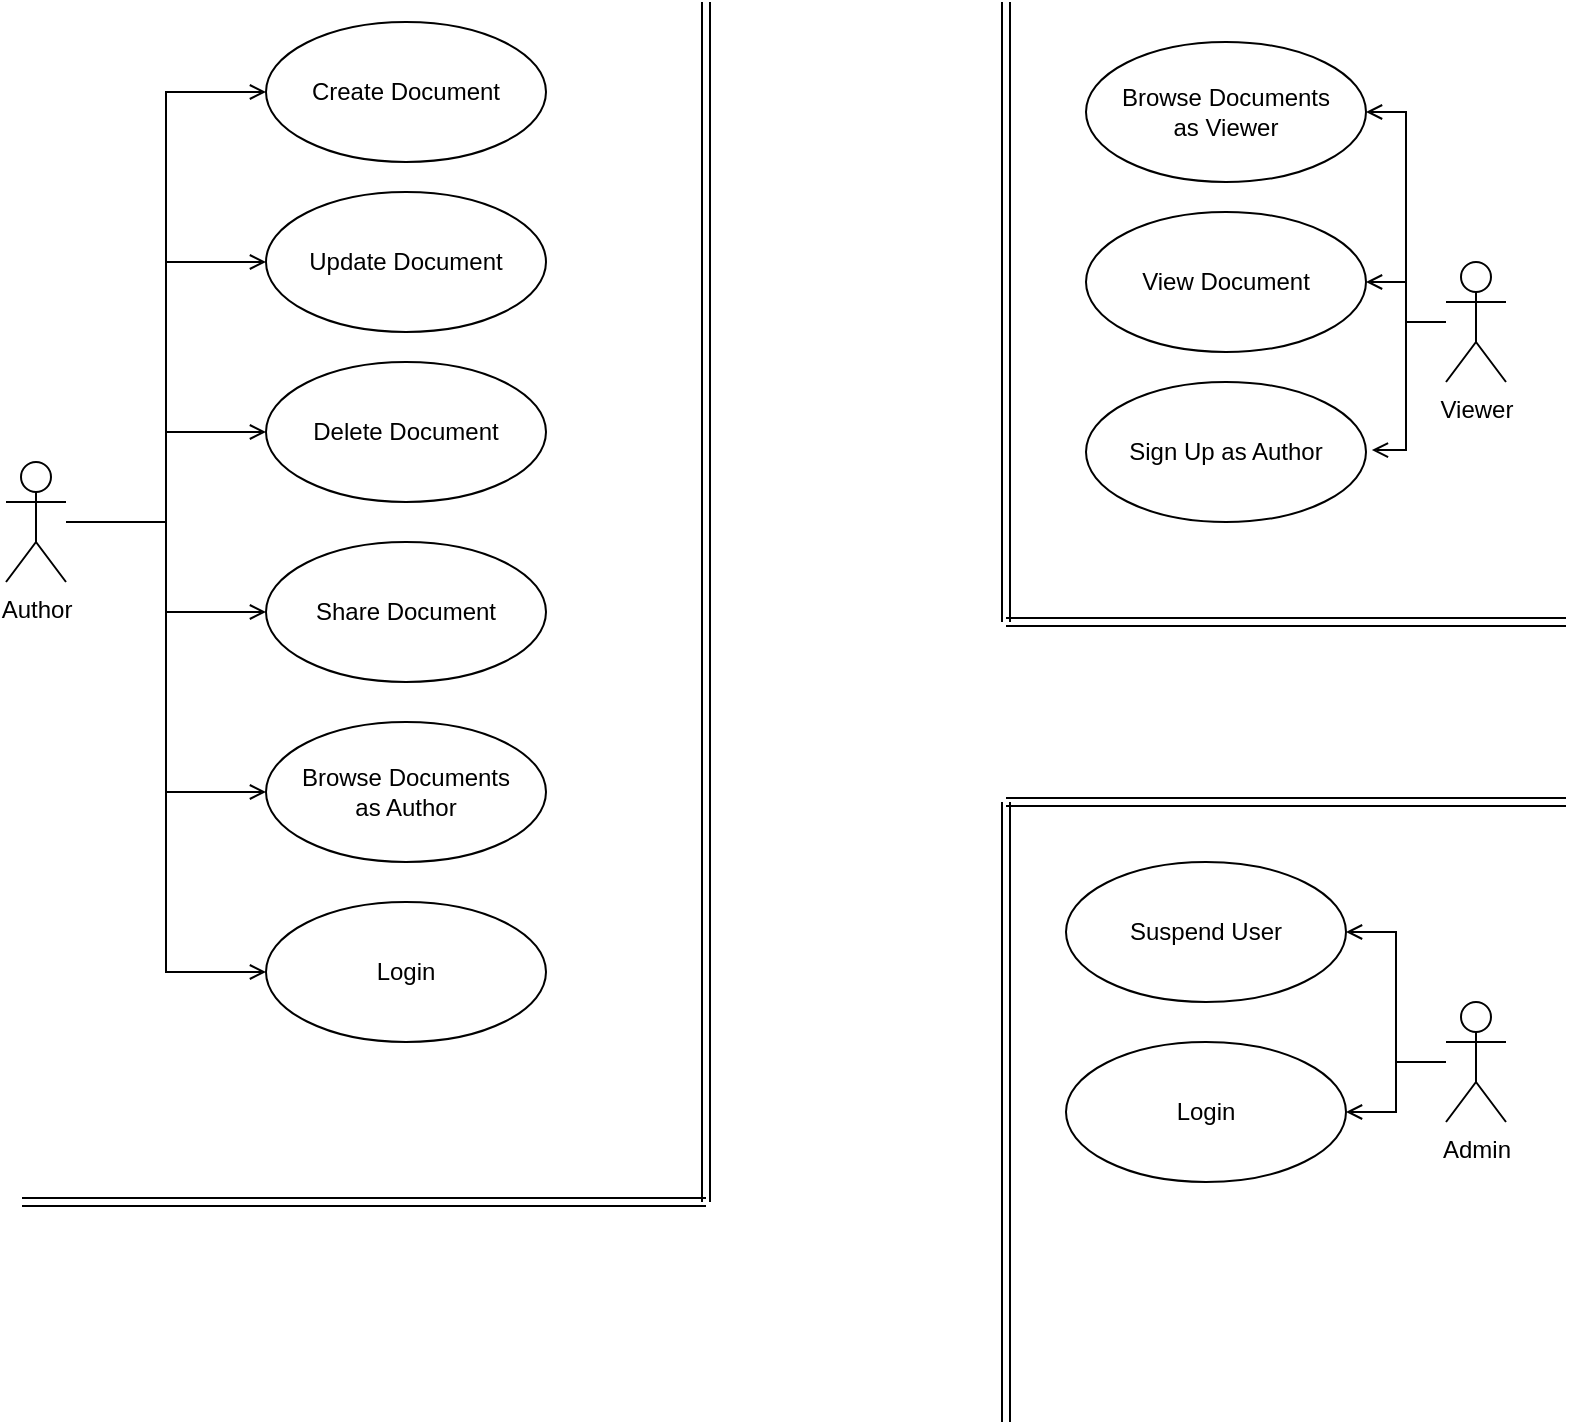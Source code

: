 <mxfile pages="3">
    <diagram id="XLQ-kfFh88HJ_QcOmPUf" name="Actors">
        <mxGraphModel dx="1680" dy="1806" grid="1" gridSize="10" guides="1" tooltips="1" connect="1" arrows="1" fold="1" page="1" pageScale="1" pageWidth="850" pageHeight="1100" math="0" shadow="0">
            <root>
                <mxCell id="0"/>
                <mxCell id="1" parent="0"/>
                <mxCell id="mcp4lHXNxAOFS-BcOqJC-7" style="edgeStyle=orthogonalEdgeStyle;rounded=0;orthogonalLoop=1;jettySize=auto;html=1;entryX=0;entryY=0.5;entryDx=0;entryDy=0;endArrow=open;endFill=0;" parent="1" source="mcp4lHXNxAOFS-BcOqJC-1" target="mcp4lHXNxAOFS-BcOqJC-3" edge="1">
                    <mxGeometry relative="1" as="geometry"/>
                </mxCell>
                <mxCell id="mcp4lHXNxAOFS-BcOqJC-8" style="edgeStyle=orthogonalEdgeStyle;rounded=0;orthogonalLoop=1;jettySize=auto;html=1;entryX=0;entryY=0.5;entryDx=0;entryDy=0;endArrow=open;endFill=0;" parent="1" source="mcp4lHXNxAOFS-BcOqJC-1" target="mcp4lHXNxAOFS-BcOqJC-4" edge="1">
                    <mxGeometry relative="1" as="geometry"/>
                </mxCell>
                <mxCell id="mcp4lHXNxAOFS-BcOqJC-9" style="edgeStyle=orthogonalEdgeStyle;rounded=0;orthogonalLoop=1;jettySize=auto;html=1;endArrow=open;endFill=0;" parent="1" source="mcp4lHXNxAOFS-BcOqJC-1" target="mcp4lHXNxAOFS-BcOqJC-5" edge="1">
                    <mxGeometry relative="1" as="geometry"/>
                </mxCell>
                <mxCell id="mcp4lHXNxAOFS-BcOqJC-10" style="edgeStyle=orthogonalEdgeStyle;rounded=0;orthogonalLoop=1;jettySize=auto;html=1;entryX=0;entryY=0.5;entryDx=0;entryDy=0;endArrow=open;endFill=0;" parent="1" source="mcp4lHXNxAOFS-BcOqJC-1" target="mcp4lHXNxAOFS-BcOqJC-6" edge="1">
                    <mxGeometry relative="1" as="geometry"/>
                </mxCell>
                <mxCell id="mcp4lHXNxAOFS-BcOqJC-12" style="edgeStyle=orthogonalEdgeStyle;rounded=0;orthogonalLoop=1;jettySize=auto;html=1;entryX=0;entryY=0.5;entryDx=0;entryDy=0;endArrow=open;endFill=0;" parent="1" source="mcp4lHXNxAOFS-BcOqJC-1" target="mcp4lHXNxAOFS-BcOqJC-11" edge="1">
                    <mxGeometry relative="1" as="geometry"/>
                </mxCell>
                <mxCell id="mcp4lHXNxAOFS-BcOqJC-23" style="edgeStyle=orthogonalEdgeStyle;rounded=0;orthogonalLoop=1;jettySize=auto;html=1;entryX=0;entryY=0.5;entryDx=0;entryDy=0;endArrow=open;endFill=0;" parent="1" source="mcp4lHXNxAOFS-BcOqJC-1" target="mcp4lHXNxAOFS-BcOqJC-22" edge="1">
                    <mxGeometry relative="1" as="geometry"/>
                </mxCell>
                <mxCell id="mcp4lHXNxAOFS-BcOqJC-1" value="Author" style="shape=umlActor;verticalLabelPosition=bottom;verticalAlign=top;html=1;outlineConnect=0;" parent="1" vertex="1">
                    <mxGeometry x="40" y="270" width="30" height="60" as="geometry"/>
                </mxCell>
                <mxCell id="mcp4lHXNxAOFS-BcOqJC-16" style="edgeStyle=orthogonalEdgeStyle;rounded=0;orthogonalLoop=1;jettySize=auto;html=1;entryX=1;entryY=0.5;entryDx=0;entryDy=0;endArrow=open;endFill=0;" parent="1" source="mcp4lHXNxAOFS-BcOqJC-2" target="mcp4lHXNxAOFS-BcOqJC-13" edge="1">
                    <mxGeometry relative="1" as="geometry"/>
                </mxCell>
                <mxCell id="mcp4lHXNxAOFS-BcOqJC-17" style="edgeStyle=orthogonalEdgeStyle;rounded=0;orthogonalLoop=1;jettySize=auto;html=1;entryX=1;entryY=0.5;entryDx=0;entryDy=0;endArrow=open;endFill=0;" parent="1" source="mcp4lHXNxAOFS-BcOqJC-2" target="mcp4lHXNxAOFS-BcOqJC-14" edge="1">
                    <mxGeometry relative="1" as="geometry"/>
                </mxCell>
                <mxCell id="mcp4lHXNxAOFS-BcOqJC-18" style="edgeStyle=orthogonalEdgeStyle;rounded=0;orthogonalLoop=1;jettySize=auto;html=1;entryX=1.021;entryY=0.486;entryDx=0;entryDy=0;entryPerimeter=0;endArrow=open;endFill=0;" parent="1" source="mcp4lHXNxAOFS-BcOqJC-2" target="mcp4lHXNxAOFS-BcOqJC-15" edge="1">
                    <mxGeometry relative="1" as="geometry"/>
                </mxCell>
                <mxCell id="mcp4lHXNxAOFS-BcOqJC-2" value="Viewer" style="shape=umlActor;verticalLabelPosition=bottom;verticalAlign=top;html=1;outlineConnect=0;" parent="1" vertex="1">
                    <mxGeometry x="760" y="170" width="30" height="60" as="geometry"/>
                </mxCell>
                <mxCell id="mcp4lHXNxAOFS-BcOqJC-3" value="Create Document" style="ellipse;whiteSpace=wrap;html=1;" parent="1" vertex="1">
                    <mxGeometry x="170" y="50" width="140" height="70" as="geometry"/>
                </mxCell>
                <mxCell id="mcp4lHXNxAOFS-BcOqJC-4" value="Update Document" style="ellipse;whiteSpace=wrap;html=1;" parent="1" vertex="1">
                    <mxGeometry x="170" y="135" width="140" height="70" as="geometry"/>
                </mxCell>
                <mxCell id="mcp4lHXNxAOFS-BcOqJC-5" value="Delete Document" style="ellipse;whiteSpace=wrap;html=1;" parent="1" vertex="1">
                    <mxGeometry x="170" y="220" width="140" height="70" as="geometry"/>
                </mxCell>
                <mxCell id="mcp4lHXNxAOFS-BcOqJC-6" value="Share Document" style="ellipse;whiteSpace=wrap;html=1;" parent="1" vertex="1">
                    <mxGeometry x="170" y="310" width="140" height="70" as="geometry"/>
                </mxCell>
                <mxCell id="mcp4lHXNxAOFS-BcOqJC-11" value="Browse Documents&lt;br&gt;as Author" style="ellipse;whiteSpace=wrap;html=1;" parent="1" vertex="1">
                    <mxGeometry x="170" y="400" width="140" height="70" as="geometry"/>
                </mxCell>
                <mxCell id="mcp4lHXNxAOFS-BcOqJC-13" value="Browse Documents&lt;br&gt;as Viewer" style="ellipse;whiteSpace=wrap;html=1;" parent="1" vertex="1">
                    <mxGeometry x="580" y="60" width="140" height="70" as="geometry"/>
                </mxCell>
                <mxCell id="mcp4lHXNxAOFS-BcOqJC-14" value="View Document" style="ellipse;whiteSpace=wrap;html=1;" parent="1" vertex="1">
                    <mxGeometry x="580" y="145" width="140" height="70" as="geometry"/>
                </mxCell>
                <mxCell id="mcp4lHXNxAOFS-BcOqJC-15" value="Sign Up as Author" style="ellipse;whiteSpace=wrap;html=1;" parent="1" vertex="1">
                    <mxGeometry x="580" y="230" width="140" height="70" as="geometry"/>
                </mxCell>
                <mxCell id="mcp4lHXNxAOFS-BcOqJC-21" style="edgeStyle=orthogonalEdgeStyle;rounded=0;orthogonalLoop=1;jettySize=auto;html=1;entryX=1;entryY=0.5;entryDx=0;entryDy=0;endArrow=open;endFill=0;" parent="1" source="mcp4lHXNxAOFS-BcOqJC-19" target="mcp4lHXNxAOFS-BcOqJC-20" edge="1">
                    <mxGeometry relative="1" as="geometry"/>
                </mxCell>
                <mxCell id="mcp4lHXNxAOFS-BcOqJC-34" style="edgeStyle=orthogonalEdgeStyle;rounded=0;orthogonalLoop=1;jettySize=auto;html=1;entryX=1;entryY=0.5;entryDx=0;entryDy=0;endArrow=open;endFill=0;" parent="1" source="mcp4lHXNxAOFS-BcOqJC-19" target="mcp4lHXNxAOFS-BcOqJC-33" edge="1">
                    <mxGeometry relative="1" as="geometry"/>
                </mxCell>
                <mxCell id="mcp4lHXNxAOFS-BcOqJC-19" value="Admin" style="shape=umlActor;verticalLabelPosition=bottom;verticalAlign=top;html=1;" parent="1" vertex="1">
                    <mxGeometry x="760" y="540" width="30" height="60" as="geometry"/>
                </mxCell>
                <mxCell id="mcp4lHXNxAOFS-BcOqJC-20" value="Suspend User" style="ellipse;whiteSpace=wrap;html=1;" parent="1" vertex="1">
                    <mxGeometry x="570" y="470" width="140" height="70" as="geometry"/>
                </mxCell>
                <mxCell id="mcp4lHXNxAOFS-BcOqJC-22" value="Login" style="ellipse;whiteSpace=wrap;html=1;" parent="1" vertex="1">
                    <mxGeometry x="170" y="490" width="140" height="70" as="geometry"/>
                </mxCell>
                <mxCell id="mcp4lHXNxAOFS-BcOqJC-25" value="" style="shape=link;html=1;endArrow=open;endFill=0;" parent="1" edge="1">
                    <mxGeometry width="100" relative="1" as="geometry">
                        <mxPoint x="390" y="40" as="sourcePoint"/>
                        <mxPoint x="390" y="640" as="targetPoint"/>
                    </mxGeometry>
                </mxCell>
                <mxCell id="mcp4lHXNxAOFS-BcOqJC-26" value="" style="shape=link;html=1;endArrow=open;endFill=0;" parent="1" edge="1">
                    <mxGeometry width="100" relative="1" as="geometry">
                        <mxPoint x="48" y="640" as="sourcePoint"/>
                        <mxPoint x="390" y="640" as="targetPoint"/>
                    </mxGeometry>
                </mxCell>
                <mxCell id="mcp4lHXNxAOFS-BcOqJC-27" value="" style="shape=link;html=1;endArrow=open;endFill=0;" parent="1" edge="1">
                    <mxGeometry width="100" relative="1" as="geometry">
                        <mxPoint x="540" y="40" as="sourcePoint"/>
                        <mxPoint x="540" y="350" as="targetPoint"/>
                    </mxGeometry>
                </mxCell>
                <mxCell id="mcp4lHXNxAOFS-BcOqJC-28" value="" style="shape=link;html=1;endArrow=open;endFill=0;" parent="1" edge="1">
                    <mxGeometry width="100" relative="1" as="geometry">
                        <mxPoint x="820" y="350" as="sourcePoint"/>
                        <mxPoint x="540" y="350" as="targetPoint"/>
                    </mxGeometry>
                </mxCell>
                <mxCell id="mcp4lHXNxAOFS-BcOqJC-29" value="" style="shape=link;html=1;endArrow=open;endFill=0;" parent="1" edge="1">
                    <mxGeometry width="100" relative="1" as="geometry">
                        <mxPoint x="540" y="440" as="sourcePoint"/>
                        <mxPoint x="540" y="750" as="targetPoint"/>
                    </mxGeometry>
                </mxCell>
                <mxCell id="mcp4lHXNxAOFS-BcOqJC-30" value="" style="shape=link;html=1;endArrow=open;endFill=0;" parent="1" edge="1">
                    <mxGeometry width="100" relative="1" as="geometry">
                        <mxPoint x="820" y="440" as="sourcePoint"/>
                        <mxPoint x="540" y="440" as="targetPoint"/>
                    </mxGeometry>
                </mxCell>
                <mxCell id="mcp4lHXNxAOFS-BcOqJC-33" value="Login" style="ellipse;whiteSpace=wrap;html=1;" parent="1" vertex="1">
                    <mxGeometry x="570" y="560" width="140" height="70" as="geometry"/>
                </mxCell>
            </root>
        </mxGraphModel>
    </diagram>
    <diagram id="h8-Morr7SGMP75tTIPm1" name="Domain">
        <mxGraphModel dx="1680" dy="1806" grid="1" gridSize="10" guides="1" tooltips="1" connect="1" arrows="1" fold="1" page="1" pageScale="1" pageWidth="850" pageHeight="1100" math="0" shadow="0">
            <root>
                <mxCell id="P1chZvaOGhJ8exMPdQsD-0"/>
                <mxCell id="P1chZvaOGhJ8exMPdQsD-1" parent="P1chZvaOGhJ8exMPdQsD-0"/>
                <mxCell id="P1chZvaOGhJ8exMPdQsD-70" value="Domain" style="swimlane;startSize=0;spacingTop=30;" parent="P1chZvaOGhJ8exMPdQsD-1" vertex="1">
                    <mxGeometry x="280" y="50" width="1430" height="1750" as="geometry"/>
                </mxCell>
                <mxCell id="P1chZvaOGhJ8exMPdQsD-38" value="&lt;p style=&quot;margin: 0px ; margin-top: 4px ; text-align: center&quot;&gt;&lt;i&gt;&amp;lt;&amp;lt;Interface&amp;gt;&amp;gt;&lt;/i&gt;&lt;br&gt;&lt;b&gt;Document&lt;/b&gt;&lt;/p&gt;&lt;hr size=&quot;1&quot;&gt;&lt;p style=&quot;margin: 0px ; margin-left: 4px&quot;&gt;&lt;span&gt;+ content: any&lt;/span&gt;&lt;br&gt;&lt;/p&gt;" style="verticalAlign=top;align=left;overflow=fill;fontSize=12;fontFamily=Helvetica;html=1;" parent="P1chZvaOGhJ8exMPdQsD-70" vertex="1">
                    <mxGeometry x="790" y="865" width="190" height="70" as="geometry"/>
                </mxCell>
                <mxCell id="P1chZvaOGhJ8exMPdQsD-41" value="&lt;p style=&quot;margin: 0px ; margin-top: 4px ; text-align: center&quot;&gt;&lt;i&gt;&amp;lt;&amp;lt;Interface&amp;gt;&amp;gt;&lt;/i&gt;&lt;br&gt;&lt;b&gt;DocumentHeader&lt;/b&gt;&lt;/p&gt;&lt;hr size=&quot;1&quot;&gt;&lt;p style=&quot;margin: 0px ; margin-left: 4px&quot;&gt;+ id: ID&lt;/p&gt;&lt;p style=&quot;margin: 0px ; margin-left: 4px&quot;&gt;+ authors: Author[]&lt;/p&gt;&lt;p style=&quot;margin: 0px ; margin-left: 4px&quot;&gt;+ isPublic: boolean&lt;/p&gt;&lt;p style=&quot;margin: 0px ; margin-left: 4px&quot;&gt;+ title: string&lt;/p&gt;&lt;p style=&quot;margin: 0px ; margin-left: 4px&quot;&gt;+ contentType: string&lt;/p&gt;" style="verticalAlign=top;align=left;overflow=fill;fontSize=12;fontFamily=Helvetica;html=1;" parent="P1chZvaOGhJ8exMPdQsD-70" vertex="1">
                    <mxGeometry x="494.35" y="840" width="190" height="120" as="geometry"/>
                </mxCell>
                <mxCell id="P1chZvaOGhJ8exMPdQsD-42" style="edgeStyle=orthogonalEdgeStyle;rounded=0;orthogonalLoop=1;jettySize=auto;html=1;startArrow=none;startFill=0;endArrow=block;endFill=0;" parent="P1chZvaOGhJ8exMPdQsD-70" source="P1chZvaOGhJ8exMPdQsD-38" target="P1chZvaOGhJ8exMPdQsD-41" edge="1">
                    <mxGeometry relative="1" as="geometry"/>
                </mxCell>
                <mxCell id="P1chZvaOGhJ8exMPdQsD-37" value="&lt;p style=&quot;margin: 0px ; margin-top: 4px ; text-align: center&quot;&gt;&lt;i&gt;&amp;lt;&amp;lt;Interface&amp;gt;&amp;gt;&lt;/i&gt;&lt;br&gt;&lt;b&gt;Author&lt;/b&gt;&lt;/p&gt;&lt;hr size=&quot;1&quot;&gt;&lt;p style=&quot;margin: 0px ; margin-left: 4px&quot;&gt;+ id: ID&lt;/p&gt;&lt;p style=&quot;margin: 0px ; margin-left: 4px&quot;&gt;+ name: string&lt;/p&gt;" style="verticalAlign=top;align=left;overflow=fill;fontSize=12;fontFamily=Helvetica;html=1;" parent="P1chZvaOGhJ8exMPdQsD-70" vertex="1">
                    <mxGeometry x="74.35" y="858.75" width="195" height="82.5" as="geometry"/>
                </mxCell>
                <mxCell id="P1chZvaOGhJ8exMPdQsD-24" style="edgeStyle=orthogonalEdgeStyle;rounded=0;orthogonalLoop=1;jettySize=auto;html=1;endArrow=open;endFill=0;startArrow=none;startFill=0;metaEdit=1;entryX=1;entryY=0.5;entryDx=0;entryDy=0;" parent="P1chZvaOGhJ8exMPdQsD-70" source="P1chZvaOGhJ8exMPdQsD-41" target="P1chZvaOGhJ8exMPdQsD-37" edge="1">
                    <mxGeometry relative="1" as="geometry">
                        <mxPoint x="685" y="95" as="sourcePoint"/>
                        <mxPoint x="535" y="95" as="targetPoint"/>
                    </mxGeometry>
                </mxCell>
                <mxCell id="pEcW-xggORDxiJX-SQhq-10" style="edgeStyle=orthogonalEdgeStyle;rounded=0;orthogonalLoop=1;jettySize=auto;html=1;startArrow=none;startFill=0;endArrow=open;endFill=0;" parent="P1chZvaOGhJ8exMPdQsD-70" source="P1chZvaOGhJ8exMPdQsD-39" target="P1chZvaOGhJ8exMPdQsD-41" edge="1">
                    <mxGeometry relative="1" as="geometry"/>
                </mxCell>
                <mxCell id="pEcW-xggORDxiJX-SQhq-11" style="edgeStyle=orthogonalEdgeStyle;rounded=0;orthogonalLoop=1;jettySize=auto;html=1;exitX=0.75;exitY=0;exitDx=0;exitDy=0;entryX=0.25;entryY=1;entryDx=0;entryDy=0;startArrow=none;startFill=0;endArrow=open;endFill=0;" parent="P1chZvaOGhJ8exMPdQsD-70" source="P1chZvaOGhJ8exMPdQsD-39" target="P1chZvaOGhJ8exMPdQsD-38" edge="1">
                    <mxGeometry relative="1" as="geometry"/>
                </mxCell>
                <mxCell id="P1chZvaOGhJ8exMPdQsD-39" value="&lt;p style=&quot;margin: 0px ; margin-top: 4px ; text-align: center&quot;&gt;&lt;i&gt;&amp;lt;&amp;lt;Interface&amp;gt;&amp;gt;&lt;/i&gt;&lt;br&gt;&lt;b&gt;DocumentRepository&lt;/b&gt;&lt;/p&gt;&lt;hr size=&quot;1&quot;&gt;&lt;p style=&quot;margin: 0px ; margin-left: 4px&quot;&gt;&lt;span&gt;+ create(CreateDocumentInput) : Document&lt;/span&gt;&lt;br&gt;&lt;/p&gt;&lt;p style=&quot;margin: 0px ; margin-left: 4px&quot;&gt;+ getById(ID) : Document&lt;br&gt;&lt;/p&gt;&lt;p style=&quot;margin: 0px ; margin-left: 4px&quot;&gt;+ listByAuthorId(ID) : DocumentHeader[]&lt;/p&gt;&lt;p style=&quot;margin: 0px ; margin-left: 4px&quot;&gt;+ listPublic() : DocumentHeader[]&lt;/p&gt;&lt;p style=&quot;margin: 0px ; margin-left: 4px&quot;&gt;+ modify(ID, ModifyDocumentInput) : Document&lt;/p&gt;&lt;p style=&quot;margin: 0px ; margin-left: 4px&quot;&gt;+ delete(ID) : Boolean&lt;/p&gt;&lt;p style=&quot;margin: 0px ; margin-left: 4px&quot;&gt;&lt;br&gt;&lt;/p&gt;" style="verticalAlign=top;align=left;overflow=fill;fontSize=12;fontFamily=Helvetica;html=1;" parent="P1chZvaOGhJ8exMPdQsD-70" vertex="1">
                    <mxGeometry x="550" y="1170" width="287.57" height="140" as="geometry"/>
                </mxCell>
                <mxCell id="pEcW-xggORDxiJX-SQhq-12" style="edgeStyle=orthogonalEdgeStyle;rounded=0;orthogonalLoop=1;jettySize=auto;html=1;startArrow=none;startFill=0;endArrow=open;endFill=0;exitX=0.25;exitY=1;exitDx=0;exitDy=0;" parent="P1chZvaOGhJ8exMPdQsD-70" source="P1chZvaOGhJ8exMPdQsD-49" target="P1chZvaOGhJ8exMPdQsD-41" edge="1">
                    <mxGeometry relative="1" as="geometry"/>
                </mxCell>
                <mxCell id="pEcW-xggORDxiJX-SQhq-13" style="edgeStyle=orthogonalEdgeStyle;rounded=0;orthogonalLoop=1;jettySize=auto;html=1;startArrow=none;startFill=0;endArrow=open;endFill=0;exitX=0.75;exitY=1;exitDx=0;exitDy=0;" parent="P1chZvaOGhJ8exMPdQsD-70" source="P1chZvaOGhJ8exMPdQsD-49" target="P1chZvaOGhJ8exMPdQsD-38" edge="1">
                    <mxGeometry relative="1" as="geometry"/>
                </mxCell>
                <mxCell id="P1chZvaOGhJ8exMPdQsD-49" value="&lt;p style=&quot;margin: 0px ; margin-top: 4px ; text-align: center&quot;&gt;&lt;i&gt;&amp;lt;&amp;lt;Interface&amp;gt;&amp;gt;&lt;/i&gt;&lt;br&gt;&lt;b&gt;DocumentGraph&lt;/b&gt;&lt;/p&gt;&lt;hr size=&quot;1&quot;&gt;&lt;p style=&quot;margin: 0px ; margin-left: 4px&quot;&gt;+ listDocumentsLinkedFrom(ID) : DocumentHeader[]&lt;/p&gt;&lt;p style=&quot;margin: 0px ; margin-left: 4px&quot;&gt;+ listDocumentLinkingTo(ID) : DocumentHeader[]&lt;/p&gt;&lt;p style=&quot;margin: 0px ; margin-left: 4px&quot;&gt;+ link(from: Document, to: Document) : DocumentLink&lt;/p&gt;&lt;p style=&quot;margin: 0px ; margin-left: 4px&quot;&gt;+ unlink(from: Document, to: Document) : DocumentLink&lt;/p&gt;&lt;p style=&quot;margin: 0px ; margin-left: 4px&quot;&gt;&lt;br&gt;&lt;/p&gt;" style="verticalAlign=top;align=left;overflow=fill;fontSize=12;fontFamily=Helvetica;html=1;" parent="P1chZvaOGhJ8exMPdQsD-70" vertex="1">
                    <mxGeometry x="534.35" y="530" width="380" height="140" as="geometry"/>
                </mxCell>
                <mxCell id="P1chZvaOGhJ8exMPdQsD-54" value="&lt;p style=&quot;margin: 0px ; margin-top: 4px ; text-align: center&quot;&gt;&lt;i&gt;&amp;lt;&amp;lt;Interface&amp;gt;&amp;gt;&lt;/i&gt;&lt;br&gt;&lt;b&gt;CreateDocumentInput&lt;/b&gt;&lt;/p&gt;&lt;hr size=&quot;1&quot;&gt;&lt;p style=&quot;margin: 0px ; margin-left: 4px&quot;&gt;+ author: Author&lt;/p&gt;&lt;p style=&quot;margin: 0px ; margin-left: 4px&quot;&gt;+ title: string&lt;/p&gt;&lt;p style=&quot;margin: 0px ; margin-left: 4px&quot;&gt;+ contentType: string&lt;/p&gt;&lt;p style=&quot;margin: 0px ; margin-left: 4px&quot;&gt;+ content: any&lt;/p&gt;" style="verticalAlign=top;align=left;overflow=fill;fontSize=12;fontFamily=Helvetica;html=1;" parent="P1chZvaOGhJ8exMPdQsD-70" vertex="1">
                    <mxGeometry x="439.35" y="1520" width="190" height="110" as="geometry"/>
                </mxCell>
                <mxCell id="P1chZvaOGhJ8exMPdQsD-56" value="&lt;p style=&quot;margin: 0px ; margin-top: 4px ; text-align: center&quot;&gt;&lt;i&gt;&amp;lt;&amp;lt;Interface&amp;gt;&amp;gt;&lt;/i&gt;&lt;br&gt;&lt;b&gt;ModifyDocumentInput&lt;/b&gt;&lt;/p&gt;&lt;hr size=&quot;1&quot;&gt;&lt;p style=&quot;margin: 0px ; margin-left: 4px&quot;&gt;&lt;span&gt;+ title: string&lt;/span&gt;&lt;br&gt;&lt;/p&gt;&lt;p style=&quot;margin: 0px ; margin-left: 4px&quot;&gt;+ contentType: string&lt;/p&gt;&lt;p style=&quot;margin: 0px ; margin-left: 4px&quot;&gt;+ content: any&lt;/p&gt;" style="verticalAlign=top;align=left;overflow=fill;fontSize=12;fontFamily=Helvetica;html=1;" parent="P1chZvaOGhJ8exMPdQsD-70" vertex="1">
                    <mxGeometry x="780" y="1520" width="190" height="110" as="geometry"/>
                </mxCell>
                <mxCell id="P1chZvaOGhJ8exMPdQsD-50" value="&lt;p style=&quot;margin: 0px ; margin-top: 4px ; text-align: center&quot;&gt;&lt;i&gt;&amp;lt;&amp;lt;Interface&amp;gt;&amp;gt;&lt;/i&gt;&lt;br&gt;&lt;b&gt;DocumentLink&lt;/b&gt;&lt;/p&gt;&lt;hr size=&quot;1&quot;&gt;&lt;p style=&quot;margin: 0px ; margin-left: 4px&quot;&gt;+ from: Document&lt;/p&gt;&lt;p style=&quot;margin: 0px ; margin-left: 4px&quot;&gt;+ to: Document&lt;/p&gt;" style="verticalAlign=top;align=left;overflow=fill;fontSize=12;fontFamily=Helvetica;html=1;" parent="P1chZvaOGhJ8exMPdQsD-70" vertex="1">
                    <mxGeometry x="629.35" y="320" width="190" height="80" as="geometry"/>
                </mxCell>
                <mxCell id="P1chZvaOGhJ8exMPdQsD-55" style="edgeStyle=orthogonalEdgeStyle;rounded=0;orthogonalLoop=1;jettySize=auto;html=1;startArrow=none;startFill=0;endArrow=open;endFill=0;exitX=0.25;exitY=1;exitDx=0;exitDy=0;" parent="P1chZvaOGhJ8exMPdQsD-70" source="P1chZvaOGhJ8exMPdQsD-39" target="P1chZvaOGhJ8exMPdQsD-54" edge="1">
                    <mxGeometry relative="1" as="geometry"/>
                </mxCell>
                <mxCell id="P1chZvaOGhJ8exMPdQsD-57" style="edgeStyle=orthogonalEdgeStyle;rounded=0;orthogonalLoop=1;jettySize=auto;html=1;startArrow=none;startFill=0;endArrow=open;endFill=0;exitX=0.75;exitY=1;exitDx=0;exitDy=0;" parent="P1chZvaOGhJ8exMPdQsD-70" source="P1chZvaOGhJ8exMPdQsD-39" target="P1chZvaOGhJ8exMPdQsD-56" edge="1">
                    <mxGeometry relative="1" as="geometry"/>
                </mxCell>
                <mxCell id="P1chZvaOGhJ8exMPdQsD-53" style="edgeStyle=orthogonalEdgeStyle;rounded=0;orthogonalLoop=1;jettySize=auto;html=1;startArrow=none;startFill=0;endArrow=open;endFill=0;" parent="P1chZvaOGhJ8exMPdQsD-70" source="P1chZvaOGhJ8exMPdQsD-49" target="P1chZvaOGhJ8exMPdQsD-50" edge="1">
                    <mxGeometry relative="1" as="geometry"/>
                </mxCell>
                <mxCell id="P1chZvaOGhJ8exMPdQsD-27" value="«interface»&lt;br&gt;&lt;b&gt;Viewer?&lt;/b&gt;" style="html=1;" parent="P1chZvaOGhJ8exMPdQsD-70" vertex="1">
                    <mxGeometry x="116.85" y="1020" width="110" height="50" as="geometry"/>
                </mxCell>
                <mxCell id="pEcW-xggORDxiJX-SQhq-7" value="Use Cases" style="swimlane;startSize=0;spacingTop=30;" parent="P1chZvaOGhJ8exMPdQsD-1" vertex="1">
                    <mxGeometry x="1860" y="50" width="940" height="1765" as="geometry"/>
                </mxCell>
                <mxCell id="pEcW-xggORDxiJX-SQhq-0" value="&lt;p style=&quot;margin: 0px ; margin-top: 4px ; text-align: center&quot;&gt;&lt;i&gt;&amp;lt;&amp;lt;Interface&amp;gt;&amp;gt;&lt;/i&gt;&lt;br&gt;&lt;b&gt;User&lt;/b&gt;&lt;/p&gt;&lt;hr size=&quot;1&quot;&gt;&lt;p style=&quot;margin: 0px ; margin-left: 4px&quot;&gt;+ id: string&lt;/p&gt;&lt;p style=&quot;margin: 0px ; margin-left: 4px&quot;&gt;+ key: string&lt;br&gt;+ name: string&lt;/p&gt;" style="verticalAlign=top;align=left;overflow=fill;fontSize=12;fontFamily=Helvetica;html=1;" parent="pEcW-xggORDxiJX-SQhq-7" vertex="1">
                    <mxGeometry x="80" y="210" width="190" height="100" as="geometry"/>
                </mxCell>
                <mxCell id="pEcW-xggORDxiJX-SQhq-1" value="&lt;p style=&quot;margin: 0px ; margin-top: 4px ; text-align: center&quot;&gt;&lt;i&gt;&amp;lt;&amp;lt;Interface&amp;gt;&amp;gt;&lt;/i&gt;&lt;br&gt;&lt;b&gt;UserRepository&lt;/b&gt;&lt;/p&gt;&lt;hr size=&quot;1&quot;&gt;&lt;p style=&quot;margin: 0px ; margin-left: 4px&quot;&gt;+ save(SaveUserInput) : User&lt;/p&gt;&lt;p style=&quot;margin: 0px ; margin-left: 4px&quot;&gt;+ getUserByKey(string) : User&lt;/p&gt;" style="verticalAlign=top;align=left;overflow=fill;fontSize=12;fontFamily=Helvetica;html=1;" parent="pEcW-xggORDxiJX-SQhq-7" vertex="1">
                    <mxGeometry x="360" y="215" width="190" height="90" as="geometry"/>
                </mxCell>
                <mxCell id="pEcW-xggORDxiJX-SQhq-3" value="&lt;p style=&quot;margin: 0px ; margin-top: 4px ; text-align: center&quot;&gt;&lt;i&gt;&amp;lt;&amp;lt;Interface&amp;gt;&amp;gt;&lt;/i&gt;&lt;br&gt;&lt;b&gt;SaveUserInput&lt;/b&gt;&lt;/p&gt;&lt;hr size=&quot;1&quot;&gt;&lt;p style=&quot;margin: 0px ; margin-left: 4px&quot;&gt;&lt;span&gt;+ key: string&lt;/span&gt;&lt;br&gt;&lt;/p&gt;&lt;p style=&quot;margin: 0px ; margin-left: 4px&quot;&gt;+ name: string&lt;/p&gt;" style="verticalAlign=top;align=left;overflow=fill;fontSize=12;fontFamily=Helvetica;html=1;" parent="pEcW-xggORDxiJX-SQhq-7" vertex="1">
                    <mxGeometry x="670" y="215" width="190" height="90" as="geometry"/>
                </mxCell>
                <mxCell id="pEcW-xggORDxiJX-SQhq-2" style="edgeStyle=orthogonalEdgeStyle;rounded=0;orthogonalLoop=1;jettySize=auto;html=1;startArrow=none;startFill=0;endArrow=open;endFill=0;" parent="pEcW-xggORDxiJX-SQhq-7" source="pEcW-xggORDxiJX-SQhq-1" target="pEcW-xggORDxiJX-SQhq-0" edge="1">
                    <mxGeometry relative="1" as="geometry"/>
                </mxCell>
                <mxCell id="pEcW-xggORDxiJX-SQhq-4" style="edgeStyle=orthogonalEdgeStyle;rounded=0;orthogonalLoop=1;jettySize=auto;html=1;startArrow=none;startFill=0;endArrow=open;endFill=0;" parent="pEcW-xggORDxiJX-SQhq-7" source="pEcW-xggORDxiJX-SQhq-1" target="pEcW-xggORDxiJX-SQhq-3" edge="1">
                    <mxGeometry relative="1" as="geometry"/>
                </mxCell>
                <mxCell id="pEcW-xggORDxiJX-SQhq-17" style="edgeStyle=orthogonalEdgeStyle;rounded=0;orthogonalLoop=1;jettySize=auto;html=1;startArrow=none;startFill=0;endArrow=open;endFill=0;" parent="pEcW-xggORDxiJX-SQhq-7" source="P1chZvaOGhJ8exMPdQsD-72" target="pEcW-xggORDxiJX-SQhq-1" edge="1">
                    <mxGeometry relative="1" as="geometry"/>
                </mxCell>
                <mxCell id="P1chZvaOGhJ8exMPdQsD-72" value="&lt;p style=&quot;margin: 0px ; margin-top: 4px ; text-align: center&quot;&gt;&lt;i&gt;&amp;lt;&amp;lt;Interface&amp;gt;&amp;gt;&lt;/i&gt;&lt;br&gt;&lt;b&gt;DocumentInteractor&lt;/b&gt;&lt;/p&gt;&lt;hr size=&quot;1&quot;&gt;&lt;p style=&quot;margin: 0px ; margin-left: 4px&quot;&gt;- documents: DocumentRepository&lt;br&gt;- graph: DocumentGraph&lt;/p&gt;&lt;p style=&quot;margin: 0px ; margin-left: 4px&quot;&gt;- users: UserRepository&lt;/p&gt;&lt;hr size=&quot;1&quot;&gt;&lt;p style=&quot;margin: 0px ; margin-left: 4px&quot;&gt;+ createDocument(user: ID, input: CreateDocumentInput) : Document&lt;/p&gt;&lt;p style=&quot;margin: 0px ; margin-left: 4px&quot;&gt;+ getDocument(user: ID, document: ID) : Document&lt;/p&gt;&lt;p style=&quot;margin: 0px ; margin-left: 4px&quot;&gt;+ listDocuments(user?: ID) : DocumentHeader[]&lt;/p&gt;&lt;p style=&quot;margin: 0px ; margin-left: 4px&quot;&gt;+ modifyDocument(user: ID, document: ID, input: ModifyDocumentInput) : Document&lt;/p&gt;&lt;p style=&quot;margin: 0px ; margin-left: 4px&quot;&gt;+ deleteDocument(user: ID, ID) : Boolean&lt;/p&gt;&lt;p style=&quot;margin: 0px ; margin-left: 4px&quot;&gt;+ linkDocuments(user: ID, from: ID, to: ID) : Boolean&lt;/p&gt;&lt;p style=&quot;margin: 0px ; margin-left: 4px&quot;&gt;+ unlinkDocuments(user: ID, from: ID, to: ID) : Boolean&lt;/p&gt;&lt;p style=&quot;margin: 0px 0px 0px 4px&quot;&gt;+ listDocumentsLinkedFrom(user: ID, document: ID) : DocumentHeader[]&lt;/p&gt;&lt;p style=&quot;margin: 0px 0px 0px 4px&quot;&gt;+ listDocumentsLinkingTo(user: ID, document: ID) : DocumentHeader[]&lt;/p&gt;" style="verticalAlign=top;align=left;overflow=fill;fontSize=12;fontFamily=Helvetica;html=1;" parent="pEcW-xggORDxiJX-SQhq-7" vertex="1">
                    <mxGeometry x="205" y="760" width="500" height="345" as="geometry"/>
                </mxCell>
                <mxCell id="pEcW-xggORDxiJX-SQhq-15" style="edgeStyle=orthogonalEdgeStyle;rounded=0;orthogonalLoop=1;jettySize=auto;html=1;entryX=1;entryY=0.5;entryDx=0;entryDy=0;startArrow=none;startFill=0;endArrow=open;endFill=0;exitX=0;exitY=0.25;exitDx=0;exitDy=0;" parent="P1chZvaOGhJ8exMPdQsD-1" source="P1chZvaOGhJ8exMPdQsD-72" target="P1chZvaOGhJ8exMPdQsD-49" edge="1">
                    <mxGeometry relative="1" as="geometry"/>
                </mxCell>
                <mxCell id="pEcW-xggORDxiJX-SQhq-16" style="edgeStyle=orthogonalEdgeStyle;rounded=0;orthogonalLoop=1;jettySize=auto;html=1;entryX=1;entryY=0.5;entryDx=0;entryDy=0;startArrow=none;startFill=0;endArrow=open;endFill=0;exitX=0;exitY=0.75;exitDx=0;exitDy=0;" parent="P1chZvaOGhJ8exMPdQsD-1" source="P1chZvaOGhJ8exMPdQsD-72" target="P1chZvaOGhJ8exMPdQsD-39" edge="1">
                    <mxGeometry relative="1" as="geometry"/>
                </mxCell>
            </root>
        </mxGraphModel>
    </diagram>
    <diagram id="sFw4gqPApXK8jUe18kZh" name="Usecase - List Documents">
        <mxGraphModel dx="2277" dy="1277" grid="1" gridSize="10" guides="1" tooltips="1" connect="1" arrows="1" fold="1" page="1" pageScale="1" pageWidth="850" pageHeight="1100" math="0" shadow="0">
            <root>
                <mxCell id="YISzeF18S3QqPOytXxBv-0"/>
                <mxCell id="YISzeF18S3QqPOytXxBv-1" parent="YISzeF18S3QqPOytXxBv-0"/>
                <mxCell id="iM-7qkSmxE0a-nRjT2xR-0" value="User" style="shape=umlActor;verticalLabelPosition=bottom;verticalAlign=top;html=1;" vertex="1" parent="YISzeF18S3QqPOytXxBv-1">
                    <mxGeometry x="130" y="120" width="30" height="60" as="geometry"/>
                </mxCell>
                <mxCell id="iM-7qkSmxE0a-nRjT2xR-1" value="" style="ellipse;html=1;shape=endState;fillColor=#000000;strokeColor=none;" vertex="1" parent="YISzeF18S3QqPOytXxBv-1">
                    <mxGeometry x="130" y="240" width="30" height="30" as="geometry"/>
                </mxCell>
                <mxCell id="iM-7qkSmxE0a-nRjT2xR-7" style="edgeStyle=orthogonalEdgeStyle;rounded=0;orthogonalLoop=1;jettySize=auto;html=1;startArrow=none;startFill=0;endArrow=open;endFill=0;" edge="1" parent="YISzeF18S3QqPOytXxBv-1" source="iM-7qkSmxE0a-nRjT2xR-1" target="iM-7qkSmxE0a-nRjT2xR-5">
                    <mxGeometry relative="1" as="geometry">
                        <mxPoint x="145" y="370" as="sourcePoint"/>
                    </mxGeometry>
                </mxCell>
                <mxCell id="iM-7qkSmxE0a-nRjT2xR-11" style="edgeStyle=orthogonalEdgeStyle;rounded=0;orthogonalLoop=1;jettySize=auto;html=1;entryX=0;entryY=0.5;entryDx=12;entryDy=0;entryPerimeter=0;startArrow=none;startFill=0;endArrow=open;endFill=0;exitX=1;exitY=0.5;exitDx=0;exitDy=0;exitPerimeter=0;" edge="1" parent="YISzeF18S3QqPOytXxBv-1" source="iM-7qkSmxE0a-nRjT2xR-5" target="iM-7qkSmxE0a-nRjT2xR-10">
                    <mxGeometry relative="1" as="geometry">
                        <Array as="points">
                            <mxPoint x="350" y="325"/>
                            <mxPoint x="350" y="260"/>
                        </Array>
                    </mxGeometry>
                </mxCell>
                <mxCell id="iM-7qkSmxE0a-nRjT2xR-5" value="Send list request" style="html=1;shadow=0;dashed=0;align=center;verticalAlign=middle;shape=mxgraph.arrows2.arrow;dy=0;dx=10;notch=0;" vertex="1" parent="YISzeF18S3QqPOytXxBv-1">
                    <mxGeometry x="80" y="300" width="130" height="50" as="geometry"/>
                </mxCell>
                <mxCell id="iM-7qkSmxE0a-nRjT2xR-8" value="Backend" style="shape=umlActor;verticalLabelPosition=bottom;verticalAlign=top;html=1;outlineConnect=0;" vertex="1" parent="YISzeF18S3QqPOytXxBv-1">
                    <mxGeometry x="470" y="120" width="30" height="60" as="geometry"/>
                </mxCell>
                <mxCell id="iM-7qkSmxE0a-nRjT2xR-9" value="" style="endArrow=none;html=1;" edge="1" parent="YISzeF18S3QqPOytXxBv-1">
                    <mxGeometry width="50" height="50" relative="1" as="geometry">
                        <mxPoint x="320" y="1250" as="sourcePoint"/>
                        <mxPoint x="320" y="200" as="targetPoint"/>
                    </mxGeometry>
                </mxCell>
                <mxCell id="iM-7qkSmxE0a-nRjT2xR-13" style="edgeStyle=orthogonalEdgeStyle;rounded=0;orthogonalLoop=1;jettySize=auto;html=1;startArrow=none;startFill=0;endArrow=open;endFill=0;" edge="1" parent="YISzeF18S3QqPOytXxBv-1" source="iM-7qkSmxE0a-nRjT2xR-10" target="iM-7qkSmxE0a-nRjT2xR-12">
                    <mxGeometry relative="1" as="geometry"/>
                </mxCell>
                <mxCell id="iM-7qkSmxE0a-nRjT2xR-10" value="Receive list request" style="shape=mxgraph.sysml.accEvent;flipH=1;whiteSpace=wrap;align=center;direction=west;" vertex="1" parent="YISzeF18S3QqPOytXxBv-1">
                    <mxGeometry x="485" y="240" width="175" height="40" as="geometry"/>
                </mxCell>
                <mxCell id="iM-7qkSmxE0a-nRjT2xR-16" style="edgeStyle=orthogonalEdgeStyle;rounded=0;orthogonalLoop=1;jettySize=auto;html=1;startArrow=none;startFill=0;endArrow=open;endFill=0;exitX=0.5;exitY=1;exitDx=0;exitDy=0;" edge="1" parent="YISzeF18S3QqPOytXxBv-1" source="iM-7qkSmxE0a-nRjT2xR-12" target="iM-7qkSmxE0a-nRjT2xR-14">
                    <mxGeometry relative="1" as="geometry"/>
                </mxCell>
                <mxCell id="iM-7qkSmxE0a-nRjT2xR-12" value="Check for user tokens" style="rounded=1;whiteSpace=wrap;html=1;" vertex="1" parent="YISzeF18S3QqPOytXxBv-1">
                    <mxGeometry x="505" y="330" width="135" height="60" as="geometry"/>
                </mxCell>
                <mxCell id="iM-7qkSmxE0a-nRjT2xR-19" style="edgeStyle=orthogonalEdgeStyle;rounded=0;orthogonalLoop=1;jettySize=auto;html=1;startArrow=none;startFill=0;endArrow=open;endFill=0;" edge="1" parent="YISzeF18S3QqPOytXxBv-1" source="iM-7qkSmxE0a-nRjT2xR-14" target="iM-7qkSmxE0a-nRjT2xR-18">
                    <mxGeometry relative="1" as="geometry"/>
                </mxCell>
                <mxCell id="iM-7qkSmxE0a-nRjT2xR-22" value="[has tokens]" style="edgeLabel;html=1;align=center;verticalAlign=middle;resizable=0;points=[];" vertex="1" connectable="0" parent="iM-7qkSmxE0a-nRjT2xR-19">
                    <mxGeometry x="-0.254" y="-2" relative="1" as="geometry">
                        <mxPoint x="-15" y="-2" as="offset"/>
                    </mxGeometry>
                </mxCell>
                <mxCell id="iM-7qkSmxE0a-nRjT2xR-20" style="edgeStyle=orthogonalEdgeStyle;rounded=0;orthogonalLoop=1;jettySize=auto;html=1;startArrow=none;startFill=0;endArrow=open;endFill=0;exitX=0;exitY=0.5;exitDx=0;exitDy=0;" edge="1" parent="YISzeF18S3QqPOytXxBv-1" source="iM-7qkSmxE0a-nRjT2xR-14" target="iM-7qkSmxE0a-nRjT2xR-17">
                    <mxGeometry relative="1" as="geometry"/>
                </mxCell>
                <mxCell id="iM-7qkSmxE0a-nRjT2xR-21" value="[no tokens]" style="edgeLabel;html=1;align=center;verticalAlign=middle;resizable=0;points=[];" vertex="1" connectable="0" parent="iM-7qkSmxE0a-nRjT2xR-20">
                    <mxGeometry x="-0.567" y="1" relative="1" as="geometry">
                        <mxPoint x="17" y="-1" as="offset"/>
                    </mxGeometry>
                </mxCell>
                <mxCell id="iM-7qkSmxE0a-nRjT2xR-14" value="" style="rhombus;whiteSpace=wrap;html=1;" vertex="1" parent="YISzeF18S3QqPOytXxBv-1">
                    <mxGeometry x="555" y="440" width="35" height="20" as="geometry"/>
                </mxCell>
                <mxCell id="iM-7qkSmxE0a-nRjT2xR-35" style="edgeStyle=orthogonalEdgeStyle;rounded=0;orthogonalLoop=1;jettySize=auto;html=1;entryX=0.002;entryY=0.524;entryDx=0;entryDy=0;entryPerimeter=0;startArrow=none;startFill=0;endArrow=open;endFill=0;" edge="1" parent="YISzeF18S3QqPOytXxBv-1" source="iM-7qkSmxE0a-nRjT2xR-17" target="iM-7qkSmxE0a-nRjT2xR-34">
                    <mxGeometry relative="1" as="geometry"/>
                </mxCell>
                <mxCell id="iM-7qkSmxE0a-nRjT2xR-17" value="Create ViewerDocumentInteractor" style="rounded=1;whiteSpace=wrap;html=1;" vertex="1" parent="YISzeF18S3QqPOytXxBv-1">
                    <mxGeometry x="340" y="720" width="165" height="60" as="geometry"/>
                </mxCell>
                <mxCell id="iM-7qkSmxE0a-nRjT2xR-26" style="edgeStyle=orthogonalEdgeStyle;rounded=0;orthogonalLoop=1;jettySize=auto;html=1;startArrow=none;startFill=0;endArrow=open;endFill=0;" edge="1" parent="YISzeF18S3QqPOytXxBv-1" source="iM-7qkSmxE0a-nRjT2xR-18" target="iM-7qkSmxE0a-nRjT2xR-25">
                    <mxGeometry relative="1" as="geometry"/>
                </mxCell>
                <mxCell id="iM-7qkSmxE0a-nRjT2xR-18" value="Validate user tokens" style="rounded=1;whiteSpace=wrap;html=1;" vertex="1" parent="YISzeF18S3QqPOytXxBv-1">
                    <mxGeometry x="667.5" y="530" width="120" height="60" as="geometry"/>
                </mxCell>
                <mxCell id="iM-7qkSmxE0a-nRjT2xR-28" style="edgeStyle=orthogonalEdgeStyle;rounded=0;orthogonalLoop=1;jettySize=auto;html=1;startArrow=none;startFill=0;endArrow=open;endFill=0;" edge="1" parent="YISzeF18S3QqPOytXxBv-1" source="iM-7qkSmxE0a-nRjT2xR-25" target="iM-7qkSmxE0a-nRjT2xR-27">
                    <mxGeometry relative="1" as="geometry"/>
                </mxCell>
                <mxCell id="iM-7qkSmxE0a-nRjT2xR-29" value="[is valid]" style="edgeLabel;html=1;align=center;verticalAlign=middle;resizable=0;points=[];" vertex="1" connectable="0" parent="iM-7qkSmxE0a-nRjT2xR-28">
                    <mxGeometry x="-0.238" y="1" relative="1" as="geometry">
                        <mxPoint as="offset"/>
                    </mxGeometry>
                </mxCell>
                <mxCell id="iM-7qkSmxE0a-nRjT2xR-32" style="edgeStyle=orthogonalEdgeStyle;rounded=0;orthogonalLoop=1;jettySize=auto;html=1;startArrow=none;startFill=0;endArrow=open;endFill=0;entryX=0;entryY=0.5;entryDx=0;entryDy=0;" edge="1" parent="YISzeF18S3QqPOytXxBv-1" source="iM-7qkSmxE0a-nRjT2xR-25" target="iM-7qkSmxE0a-nRjT2xR-41">
                    <mxGeometry relative="1" as="geometry">
                        <mxPoint x="862.5" y="649" as="targetPoint"/>
                    </mxGeometry>
                </mxCell>
                <mxCell id="iM-7qkSmxE0a-nRjT2xR-33" value="[not valid]" style="edgeLabel;html=1;align=center;verticalAlign=middle;resizable=0;points=[];" vertex="1" connectable="0" parent="iM-7qkSmxE0a-nRjT2xR-32">
                    <mxGeometry x="-0.336" relative="1" as="geometry">
                        <mxPoint x="20" as="offset"/>
                    </mxGeometry>
                </mxCell>
                <mxCell id="iM-7qkSmxE0a-nRjT2xR-25" value="" style="html=1;whiteSpace=wrap;aspect=fixed;shape=isoRectangle;" vertex="1" parent="YISzeF18S3QqPOytXxBv-1">
                    <mxGeometry x="712.5" y="640" width="30" height="18" as="geometry"/>
                </mxCell>
                <mxCell id="iM-7qkSmxE0a-nRjT2xR-36" style="edgeStyle=orthogonalEdgeStyle;rounded=0;orthogonalLoop=1;jettySize=auto;html=1;entryX=1.031;entryY=0.492;entryDx=0;entryDy=0;entryPerimeter=0;startArrow=none;startFill=0;endArrow=open;endFill=0;" edge="1" parent="YISzeF18S3QqPOytXxBv-1" source="iM-7qkSmxE0a-nRjT2xR-27" target="iM-7qkSmxE0a-nRjT2xR-34">
                    <mxGeometry relative="1" as="geometry"/>
                </mxCell>
                <mxCell id="iM-7qkSmxE0a-nRjT2xR-27" value="Create AuthorDocumentInteractor" style="rounded=1;whiteSpace=wrap;html=1;" vertex="1" parent="YISzeF18S3QqPOytXxBv-1">
                    <mxGeometry x="640" y="720" width="175" height="60" as="geometry"/>
                </mxCell>
                <mxCell id="iM-7qkSmxE0a-nRjT2xR-39" style="edgeStyle=orthogonalEdgeStyle;rounded=0;orthogonalLoop=1;jettySize=auto;html=1;startArrow=none;startFill=0;endArrow=open;endFill=0;" edge="1" parent="YISzeF18S3QqPOytXxBv-1" source="iM-7qkSmxE0a-nRjT2xR-34" target="iM-7qkSmxE0a-nRjT2xR-38">
                    <mxGeometry relative="1" as="geometry"/>
                </mxCell>
                <mxCell id="iM-7qkSmxE0a-nRjT2xR-34" value="" style="html=1;whiteSpace=wrap;aspect=fixed;shape=isoRectangle;" vertex="1" parent="YISzeF18S3QqPOytXxBv-1">
                    <mxGeometry x="550" y="741" width="30" height="18" as="geometry"/>
                </mxCell>
                <mxCell id="iM-7qkSmxE0a-nRjT2xR-40" style="edgeStyle=orthogonalEdgeStyle;rounded=0;orthogonalLoop=1;jettySize=auto;html=1;startArrow=none;startFill=0;endArrow=open;endFill=0;" edge="1" parent="YISzeF18S3QqPOytXxBv-1" source="iM-7qkSmxE0a-nRjT2xR-38" target="iM-7qkSmxE0a-nRjT2xR-42">
                    <mxGeometry relative="1" as="geometry">
                        <mxPoint x="565" y="960" as="targetPoint"/>
                    </mxGeometry>
                </mxCell>
                <mxCell id="iM-7qkSmxE0a-nRjT2xR-38" value="Call ListDocuments()" style="rounded=1;whiteSpace=wrap;html=1;" vertex="1" parent="YISzeF18S3QqPOytXxBv-1">
                    <mxGeometry x="490" y="830" width="150" height="60" as="geometry"/>
                </mxCell>
                <mxCell id="iM-7qkSmxE0a-nRjT2xR-45" style="edgeStyle=orthogonalEdgeStyle;rounded=0;orthogonalLoop=1;jettySize=auto;html=1;entryX=0.976;entryY=0.524;entryDx=0;entryDy=0;entryPerimeter=0;startArrow=none;startFill=0;endArrow=open;endFill=0;" edge="1" parent="YISzeF18S3QqPOytXxBv-1" source="iM-7qkSmxE0a-nRjT2xR-41" target="iM-7qkSmxE0a-nRjT2xR-43">
                    <mxGeometry relative="1" as="geometry">
                        <Array as="points">
                            <mxPoint x="940" y="1069"/>
                        </Array>
                    </mxGeometry>
                </mxCell>
                <mxCell id="iM-7qkSmxE0a-nRjT2xR-41" value="Create error response" style="rounded=1;whiteSpace=wrap;html=1;" vertex="1" parent="YISzeF18S3QqPOytXxBv-1">
                    <mxGeometry x="870" y="619" width="140" height="60" as="geometry"/>
                </mxCell>
                <mxCell id="iM-7qkSmxE0a-nRjT2xR-44" style="edgeStyle=orthogonalEdgeStyle;rounded=0;orthogonalLoop=1;jettySize=auto;html=1;startArrow=none;startFill=0;endArrow=open;endFill=0;" edge="1" parent="YISzeF18S3QqPOytXxBv-1" source="iM-7qkSmxE0a-nRjT2xR-42" target="iM-7qkSmxE0a-nRjT2xR-43">
                    <mxGeometry relative="1" as="geometry"/>
                </mxCell>
                <mxCell id="iM-7qkSmxE0a-nRjT2xR-42" value="Create success response" style="rounded=1;whiteSpace=wrap;html=1;" vertex="1" parent="YISzeF18S3QqPOytXxBv-1">
                    <mxGeometry x="490" y="960" width="150" height="60" as="geometry"/>
                </mxCell>
                <mxCell id="iM-7qkSmxE0a-nRjT2xR-48" style="edgeStyle=orthogonalEdgeStyle;rounded=0;orthogonalLoop=1;jettySize=auto;html=1;startArrow=none;startFill=0;endArrow=open;endFill=0;" edge="1" parent="YISzeF18S3QqPOytXxBv-1" source="iM-7qkSmxE0a-nRjT2xR-43" target="iM-7qkSmxE0a-nRjT2xR-47">
                    <mxGeometry relative="1" as="geometry"/>
                </mxCell>
                <mxCell id="iM-7qkSmxE0a-nRjT2xR-43" value="" style="html=1;whiteSpace=wrap;aspect=fixed;shape=isoRectangle;" vertex="1" parent="YISzeF18S3QqPOytXxBv-1">
                    <mxGeometry x="550" y="1060" width="30" height="18" as="geometry"/>
                </mxCell>
                <mxCell id="iM-7qkSmxE0a-nRjT2xR-50" style="edgeStyle=orthogonalEdgeStyle;rounded=0;orthogonalLoop=1;jettySize=auto;html=1;startArrow=none;startFill=0;endArrow=open;endFill=0;" edge="1" parent="YISzeF18S3QqPOytXxBv-1" source="iM-7qkSmxE0a-nRjT2xR-47" target="iM-7qkSmxE0a-nRjT2xR-49">
                    <mxGeometry relative="1" as="geometry"/>
                </mxCell>
                <mxCell id="iM-7qkSmxE0a-nRjT2xR-47" value="Send response" style="html=1;shadow=0;dashed=0;align=center;verticalAlign=middle;shape=mxgraph.arrows2.arrow;dy=0;dx=10;notch=0;direction=west;" vertex="1" parent="YISzeF18S3QqPOytXxBv-1">
                    <mxGeometry x="502.5" y="1120" width="125" height="30" as="geometry"/>
                </mxCell>
                <mxCell id="iM-7qkSmxE0a-nRjT2xR-49" value="Receive response" style="shape=mxgraph.sysml.accEvent;flipH=1;whiteSpace=wrap;align=center;" vertex="1" parent="YISzeF18S3QqPOytXxBv-1">
                    <mxGeometry x="110" y="1115" width="140" height="40" as="geometry"/>
                </mxCell>
            </root>
        </mxGraphModel>
    </diagram>
</mxfile>